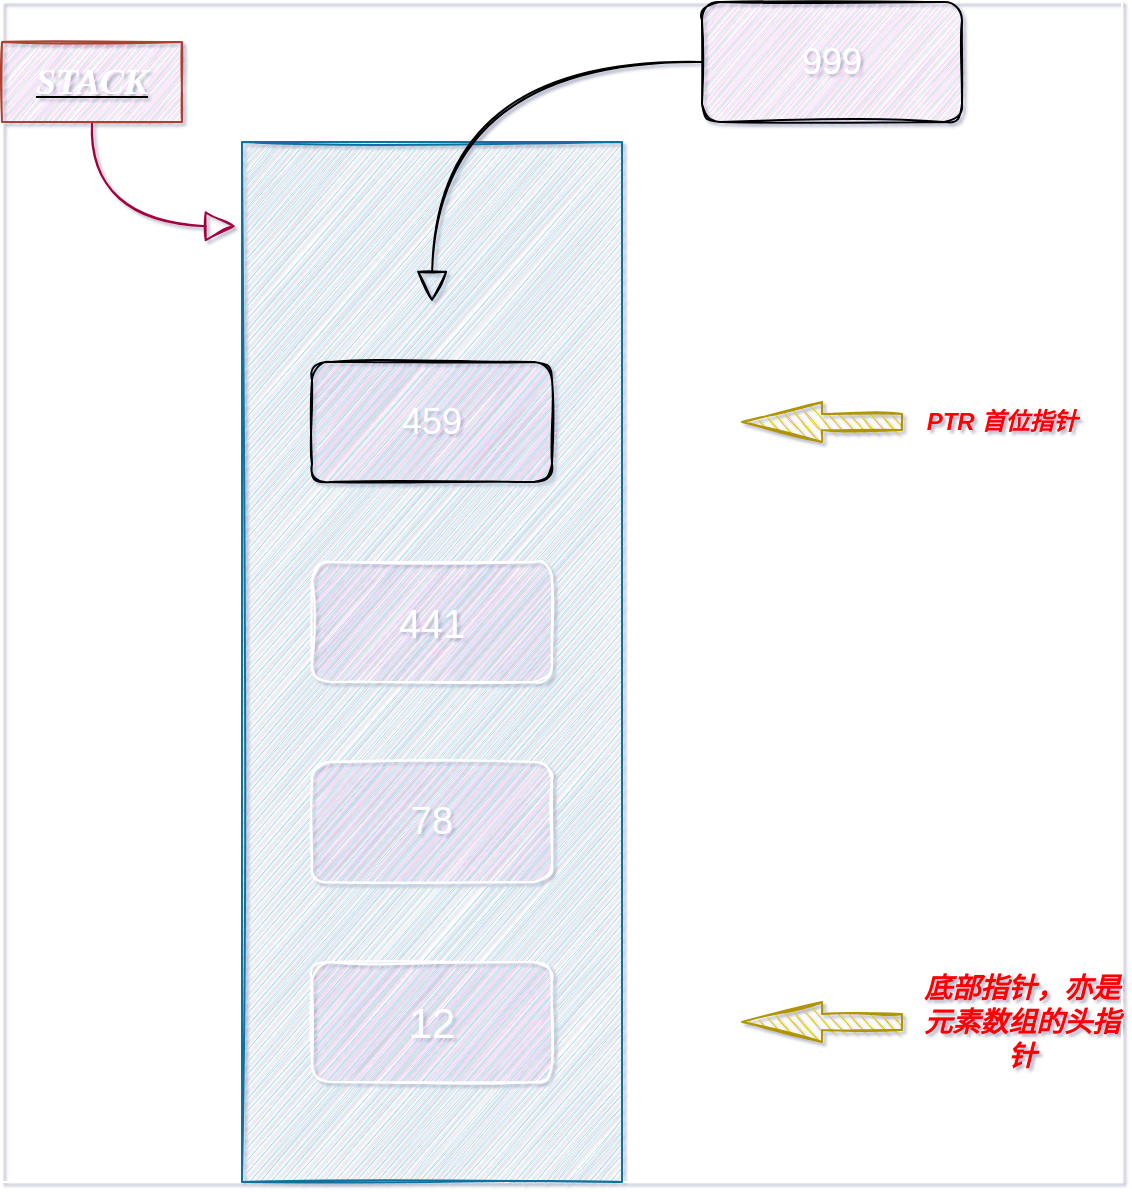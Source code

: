 <mxfile>
    <diagram id="67uUcwaBJv9BeKyt__f6" name="第 1 页">
        <mxGraphModel dx="1072" dy="722" grid="1" gridSize="10" guides="1" tooltips="1" connect="1" arrows="1" fold="1" page="1" pageScale="1" pageWidth="827" pageHeight="1169" background="none" math="0" shadow="1">
            <root>
                <mxCell id="0"/>
                <mxCell id="1" parent="0"/>
                <mxCell id="18" value="" style="group;strokeColor=#FFFFFF;" vertex="1" connectable="0" parent="1">
                    <mxGeometry x="130" y="50" width="560" height="590" as="geometry"/>
                </mxCell>
                <mxCell id="3" value="" style="rounded=0;whiteSpace=wrap;html=1;fillColor=#b1ddf0;glass=0;shadow=0;sketch=1;strokeColor=#10739e;" vertex="1" parent="18">
                    <mxGeometry x="120" y="70" width="190" height="520" as="geometry"/>
                </mxCell>
                <mxCell id="5" style="edgeStyle=orthogonalEdgeStyle;rounded=0;orthogonalLoop=1;jettySize=auto;html=1;entryX=-0.016;entryY=0.081;entryDx=0;entryDy=0;entryPerimeter=0;curved=1;exitX=0.5;exitY=1;exitDx=0;exitDy=0;endArrow=block;endFill=0;sketch=1;fillColor=#d80073;strokeColor=#A50040;startArrow=none;startFill=0;startSize=13;endSize=13;" edge="1" parent="18" source="4" target="3">
                    <mxGeometry relative="1" as="geometry">
                        <Array as="points">
                            <mxPoint x="45" y="112"/>
                        </Array>
                    </mxGeometry>
                </mxCell>
                <mxCell id="4" value="&lt;h2&gt;&lt;i&gt;&lt;b&gt;&lt;u&gt;&lt;font face=&quot;Verdana&quot; color=&quot;#ffffff&quot;&gt;STACK&lt;/font&gt;&lt;/u&gt;&lt;/b&gt;&lt;/i&gt;&lt;/h2&gt;" style="text;html=1;strokeColor=#ae4132;align=center;verticalAlign=middle;whiteSpace=wrap;rounded=0;shadow=0;glass=0;sketch=1;fillStyle=hachure;fillColor=#FFCCFF;" vertex="1" parent="18">
                    <mxGeometry y="20" width="90" height="40" as="geometry"/>
                </mxCell>
                <mxCell id="6" value="&lt;font style=&quot;font-size: 21px&quot; color=&quot;#ffffff&quot;&gt;12&lt;/font&gt;" style="rounded=1;whiteSpace=wrap;html=1;shadow=0;glass=0;sketch=1;fillColor=#FFCCFF;gradientColor=none;strokeColor=#FFFFFF;" vertex="1" parent="18">
                    <mxGeometry x="155" y="480" width="120" height="60" as="geometry"/>
                </mxCell>
                <mxCell id="7" value="&lt;font style=&quot;font-size: 19px&quot; color=&quot;#ffffff&quot;&gt;78&lt;/font&gt;" style="rounded=1;whiteSpace=wrap;html=1;shadow=0;glass=0;sketch=1;fillColor=#FFCCFF;gradientColor=none;strokeColor=#FFFFFF;" vertex="1" parent="18">
                    <mxGeometry x="155" y="380" width="120" height="60" as="geometry"/>
                </mxCell>
                <mxCell id="8" value="&lt;font style=&quot;font-size: 20px&quot; color=&quot;#ffffff&quot;&gt;441&lt;/font&gt;" style="rounded=1;whiteSpace=wrap;html=1;shadow=0;glass=0;sketch=1;fillColor=#FFCCFF;gradientColor=none;strokeColor=#FFFFFF;" vertex="1" parent="18">
                    <mxGeometry x="155" y="280" width="120" height="60" as="geometry"/>
                </mxCell>
                <mxCell id="9" value="&lt;font style=&quot;font-size: 18px&quot; color=&quot;#ffffff&quot;&gt;459&lt;/font&gt;" style="rounded=1;whiteSpace=wrap;html=1;shadow=0;glass=0;sketch=1;fillColor=#FFCCFF;gradientColor=none;" vertex="1" parent="18">
                    <mxGeometry x="155" y="180" width="120" height="60" as="geometry"/>
                </mxCell>
                <mxCell id="11" style="edgeStyle=orthogonalEdgeStyle;curved=1;rounded=0;sketch=1;orthogonalLoop=1;jettySize=auto;html=1;startArrow=none;startFill=0;endArrow=block;endFill=0;startSize=13;endSize=13;" edge="1" parent="18" source="10">
                    <mxGeometry relative="1" as="geometry">
                        <mxPoint x="215" y="150" as="targetPoint"/>
                    </mxGeometry>
                </mxCell>
                <mxCell id="10" value="&lt;font style=&quot;font-size: 18px&quot; color=&quot;#ffffff&quot;&gt;999&lt;/font&gt;" style="rounded=1;whiteSpace=wrap;html=1;shadow=0;glass=0;sketch=1;fillColor=#FFCCFF;gradientColor=none;" vertex="1" parent="18">
                    <mxGeometry x="350" width="130" height="60" as="geometry"/>
                </mxCell>
                <mxCell id="14" value="" style="html=1;shadow=0;dashed=0;align=center;verticalAlign=middle;shape=mxgraph.arrows2.arrow;dy=0.6;dx=40;flipH=1;notch=0;rounded=0;glass=0;sketch=1;fillColor=#e3c800;strokeColor=#B09500;fontColor=#000000;" vertex="1" parent="18">
                    <mxGeometry x="370" y="200" width="80" height="20" as="geometry"/>
                </mxCell>
                <mxCell id="15" value="" style="html=1;shadow=0;dashed=0;align=center;verticalAlign=middle;shape=mxgraph.arrows2.arrow;dy=0.6;dx=40;flipH=1;notch=0;rounded=0;glass=0;sketch=1;fillColor=#e3c800;strokeColor=#B09500;fontColor=#000000;" vertex="1" parent="18">
                    <mxGeometry x="370" y="500" width="80" height="20" as="geometry"/>
                </mxCell>
                <mxCell id="16" value="&lt;i&gt;&lt;b&gt;&lt;font color=&quot;#ff0000&quot;&gt;PTR 首位指针&lt;/font&gt;&lt;/b&gt;&lt;/i&gt;" style="text;html=1;strokeColor=none;fillColor=none;align=center;verticalAlign=middle;whiteSpace=wrap;rounded=0;shadow=0;glass=0;sketch=1;" vertex="1" parent="18">
                    <mxGeometry x="450" y="195" width="100" height="30" as="geometry"/>
                </mxCell>
                <mxCell id="17" value="&lt;i&gt;&lt;b&gt;&lt;font style=&quot;font-size: 14px&quot; color=&quot;#ff0000&quot;&gt;底部指针，亦是元素数组的头指针&lt;/font&gt;&lt;/b&gt;&lt;/i&gt;" style="text;html=1;strokeColor=none;fillColor=none;align=center;verticalAlign=middle;whiteSpace=wrap;rounded=0;shadow=0;glass=0;sketch=1;" vertex="1" parent="18">
                    <mxGeometry x="460" y="495" width="100" height="30" as="geometry"/>
                </mxCell>
            </root>
        </mxGraphModel>
    </diagram>
</mxfile>